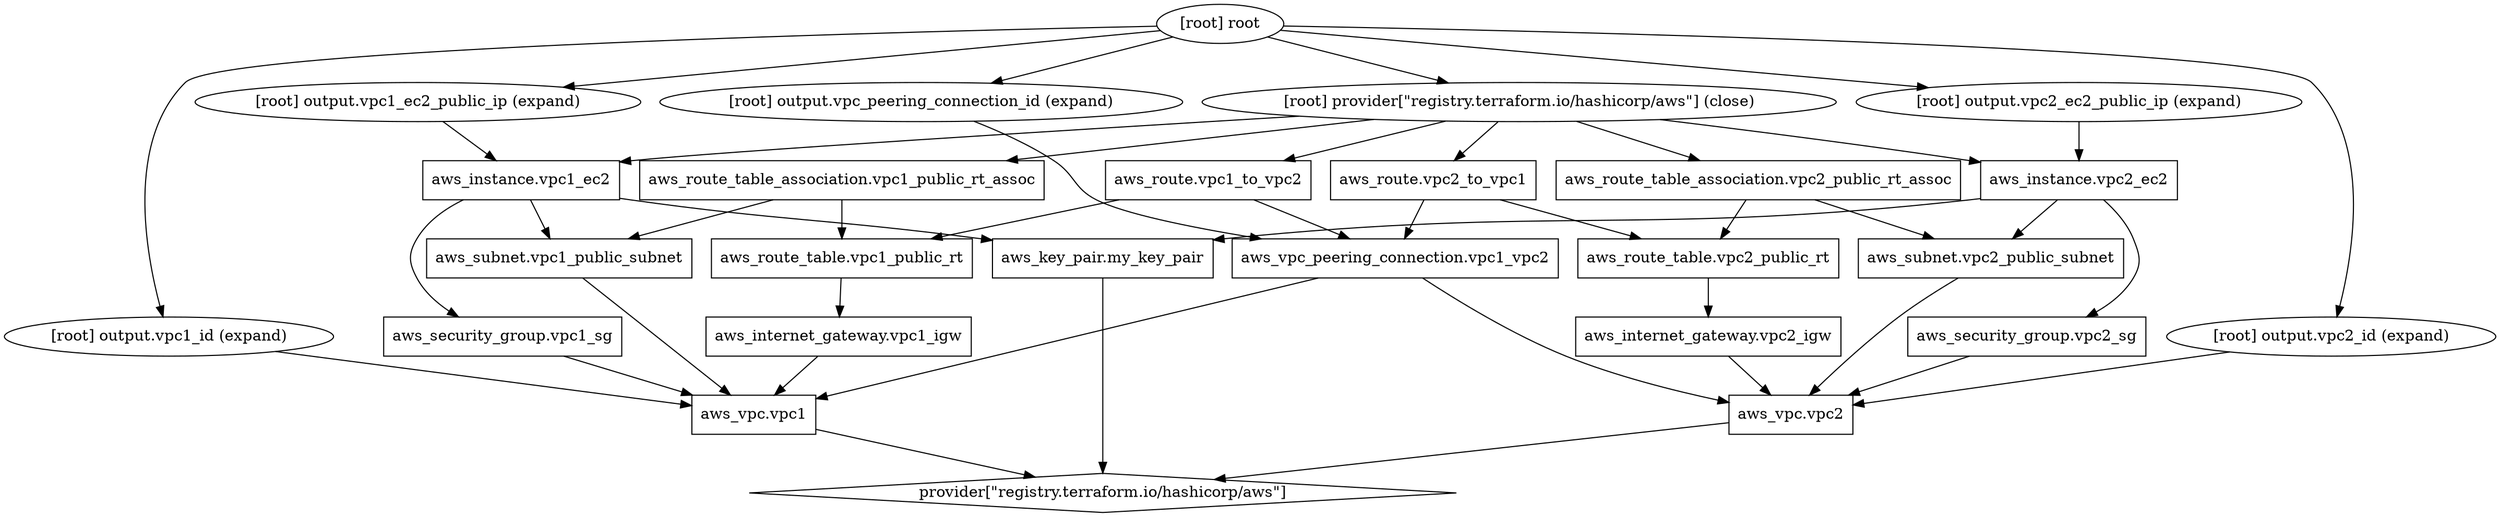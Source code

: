 digraph {
	compound = "true"
	newrank = "true"
	subgraph "root" {
		"[root] aws_instance.vpc1_ec2 (expand)" [label = "aws_instance.vpc1_ec2", shape = "box"]
		"[root] aws_instance.vpc2_ec2 (expand)" [label = "aws_instance.vpc2_ec2", shape = "box"]
		"[root] aws_internet_gateway.vpc1_igw (expand)" [label = "aws_internet_gateway.vpc1_igw", shape = "box"]
		"[root] aws_internet_gateway.vpc2_igw (expand)" [label = "aws_internet_gateway.vpc2_igw", shape = "box"]
		"[root] aws_key_pair.my_key_pair (expand)" [label = "aws_key_pair.my_key_pair", shape = "box"]
		"[root] aws_route.vpc1_to_vpc2 (expand)" [label = "aws_route.vpc1_to_vpc2", shape = "box"]
		"[root] aws_route.vpc2_to_vpc1 (expand)" [label = "aws_route.vpc2_to_vpc1", shape = "box"]
		"[root] aws_route_table.vpc1_public_rt (expand)" [label = "aws_route_table.vpc1_public_rt", shape = "box"]
		"[root] aws_route_table.vpc2_public_rt (expand)" [label = "aws_route_table.vpc2_public_rt", shape = "box"]
		"[root] aws_route_table_association.vpc1_public_rt_assoc (expand)" [label = "aws_route_table_association.vpc1_public_rt_assoc", shape = "box"]
		"[root] aws_route_table_association.vpc2_public_rt_assoc (expand)" [label = "aws_route_table_association.vpc2_public_rt_assoc", shape = "box"]
		"[root] aws_security_group.vpc1_sg (expand)" [label = "aws_security_group.vpc1_sg", shape = "box"]
		"[root] aws_security_group.vpc2_sg (expand)" [label = "aws_security_group.vpc2_sg", shape = "box"]
		"[root] aws_subnet.vpc1_public_subnet (expand)" [label = "aws_subnet.vpc1_public_subnet", shape = "box"]
		"[root] aws_subnet.vpc2_public_subnet (expand)" [label = "aws_subnet.vpc2_public_subnet", shape = "box"]
		"[root] aws_vpc.vpc1 (expand)" [label = "aws_vpc.vpc1", shape = "box"]
		"[root] aws_vpc.vpc2 (expand)" [label = "aws_vpc.vpc2", shape = "box"]
		"[root] aws_vpc_peering_connection.vpc1_vpc2 (expand)" [label = "aws_vpc_peering_connection.vpc1_vpc2", shape = "box"]
		"[root] provider[\"registry.terraform.io/hashicorp/aws\"]" [label = "provider[\"registry.terraform.io/hashicorp/aws\"]", shape = "diamond"]
		"[root] aws_instance.vpc1_ec2 (expand)" -> "[root] aws_key_pair.my_key_pair (expand)"
		"[root] aws_instance.vpc1_ec2 (expand)" -> "[root] aws_security_group.vpc1_sg (expand)"
		"[root] aws_instance.vpc1_ec2 (expand)" -> "[root] aws_subnet.vpc1_public_subnet (expand)"
		"[root] aws_instance.vpc2_ec2 (expand)" -> "[root] aws_key_pair.my_key_pair (expand)"
		"[root] aws_instance.vpc2_ec2 (expand)" -> "[root] aws_security_group.vpc2_sg (expand)"
		"[root] aws_instance.vpc2_ec2 (expand)" -> "[root] aws_subnet.vpc2_public_subnet (expand)"
		"[root] aws_internet_gateway.vpc1_igw (expand)" -> "[root] aws_vpc.vpc1 (expand)"
		"[root] aws_internet_gateway.vpc2_igw (expand)" -> "[root] aws_vpc.vpc2 (expand)"
		"[root] aws_key_pair.my_key_pair (expand)" -> "[root] provider[\"registry.terraform.io/hashicorp/aws\"]"
		"[root] aws_route.vpc1_to_vpc2 (expand)" -> "[root] aws_route_table.vpc1_public_rt (expand)"
		"[root] aws_route.vpc1_to_vpc2 (expand)" -> "[root] aws_vpc_peering_connection.vpc1_vpc2 (expand)"
		"[root] aws_route.vpc2_to_vpc1 (expand)" -> "[root] aws_route_table.vpc2_public_rt (expand)"
		"[root] aws_route.vpc2_to_vpc1 (expand)" -> "[root] aws_vpc_peering_connection.vpc1_vpc2 (expand)"
		"[root] aws_route_table.vpc1_public_rt (expand)" -> "[root] aws_internet_gateway.vpc1_igw (expand)"
		"[root] aws_route_table.vpc2_public_rt (expand)" -> "[root] aws_internet_gateway.vpc2_igw (expand)"
		"[root] aws_route_table_association.vpc1_public_rt_assoc (expand)" -> "[root] aws_route_table.vpc1_public_rt (expand)"
		"[root] aws_route_table_association.vpc1_public_rt_assoc (expand)" -> "[root] aws_subnet.vpc1_public_subnet (expand)"
		"[root] aws_route_table_association.vpc2_public_rt_assoc (expand)" -> "[root] aws_route_table.vpc2_public_rt (expand)"
		"[root] aws_route_table_association.vpc2_public_rt_assoc (expand)" -> "[root] aws_subnet.vpc2_public_subnet (expand)"
		"[root] aws_security_group.vpc1_sg (expand)" -> "[root] aws_vpc.vpc1 (expand)"
		"[root] aws_security_group.vpc2_sg (expand)" -> "[root] aws_vpc.vpc2 (expand)"
		"[root] aws_subnet.vpc1_public_subnet (expand)" -> "[root] aws_vpc.vpc1 (expand)"
		"[root] aws_subnet.vpc2_public_subnet (expand)" -> "[root] aws_vpc.vpc2 (expand)"
		"[root] aws_vpc.vpc1 (expand)" -> "[root] provider[\"registry.terraform.io/hashicorp/aws\"]"
		"[root] aws_vpc.vpc2 (expand)" -> "[root] provider[\"registry.terraform.io/hashicorp/aws\"]"
		"[root] aws_vpc_peering_connection.vpc1_vpc2 (expand)" -> "[root] aws_vpc.vpc1 (expand)"
		"[root] aws_vpc_peering_connection.vpc1_vpc2 (expand)" -> "[root] aws_vpc.vpc2 (expand)"
		"[root] output.vpc1_ec2_public_ip (expand)" -> "[root] aws_instance.vpc1_ec2 (expand)"
		"[root] output.vpc1_id (expand)" -> "[root] aws_vpc.vpc1 (expand)"
		"[root] output.vpc2_ec2_public_ip (expand)" -> "[root] aws_instance.vpc2_ec2 (expand)"
		"[root] output.vpc2_id (expand)" -> "[root] aws_vpc.vpc2 (expand)"
		"[root] output.vpc_peering_connection_id (expand)" -> "[root] aws_vpc_peering_connection.vpc1_vpc2 (expand)"
		"[root] provider[\"registry.terraform.io/hashicorp/aws\"] (close)" -> "[root] aws_instance.vpc1_ec2 (expand)"
		"[root] provider[\"registry.terraform.io/hashicorp/aws\"] (close)" -> "[root] aws_instance.vpc2_ec2 (expand)"
		"[root] provider[\"registry.terraform.io/hashicorp/aws\"] (close)" -> "[root] aws_route.vpc1_to_vpc2 (expand)"
		"[root] provider[\"registry.terraform.io/hashicorp/aws\"] (close)" -> "[root] aws_route.vpc2_to_vpc1 (expand)"
		"[root] provider[\"registry.terraform.io/hashicorp/aws\"] (close)" -> "[root] aws_route_table_association.vpc1_public_rt_assoc (expand)"
		"[root] provider[\"registry.terraform.io/hashicorp/aws\"] (close)" -> "[root] aws_route_table_association.vpc2_public_rt_assoc (expand)"
		"[root] root" -> "[root] output.vpc1_ec2_public_ip (expand)"
		"[root] root" -> "[root] output.vpc1_id (expand)"
		"[root] root" -> "[root] output.vpc2_ec2_public_ip (expand)"
		"[root] root" -> "[root] output.vpc2_id (expand)"
		"[root] root" -> "[root] output.vpc_peering_connection_id (expand)"
		"[root] root" -> "[root] provider[\"registry.terraform.io/hashicorp/aws\"] (close)"
	}
}

